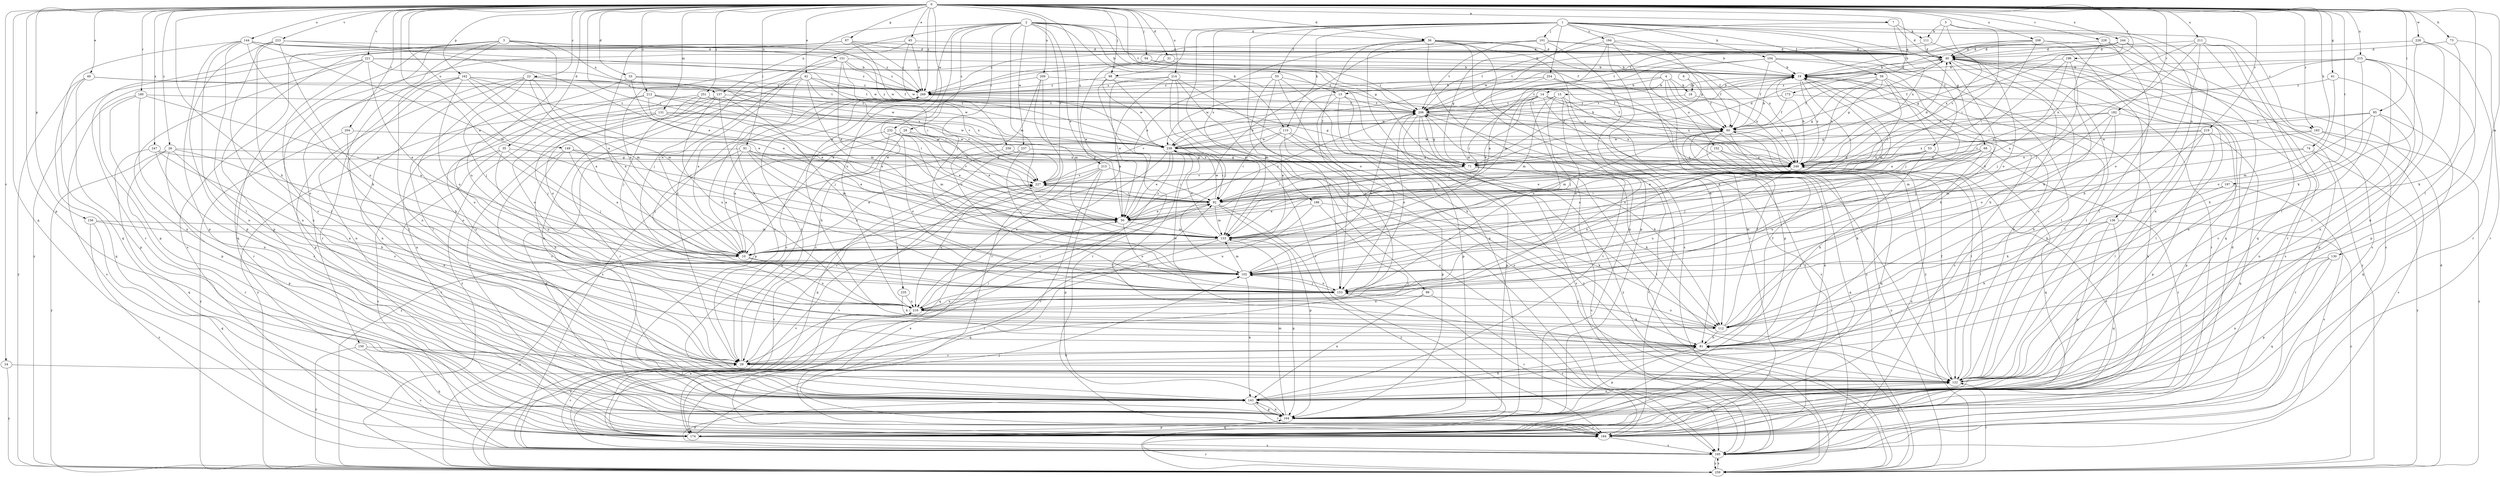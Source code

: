 strict digraph  {
0;
1;
2;
3;
4;
5;
6;
7;
10;
13;
14;
15;
18;
19;
22;
24;
26;
28;
29;
31;
33;
35;
36;
40;
42;
45;
49;
50;
53;
55;
59;
60;
61;
67;
68;
71;
73;
74;
81;
85;
91;
92;
94;
98;
99;
101;
102;
104;
110;
111;
112;
122;
130;
131;
133;
136;
137;
143;
144;
149;
150;
151;
152;
153;
156;
162;
164;
173;
174;
180;
182;
183;
184;
188;
194;
195;
196;
197;
204;
206;
208;
209;
211;
212;
213;
214;
215;
216;
219;
221;
223;
226;
227;
228;
232;
235;
237;
238;
244;
247;
248;
251;
254;
256;
259;
269;
0 -> 7  [label=a];
0 -> 10  [label=a];
0 -> 22  [label=c];
0 -> 24  [label=c];
0 -> 26  [label=c];
0 -> 31  [label=d];
0 -> 33  [label=d];
0 -> 35  [label=d];
0 -> 36  [label=d];
0 -> 42  [label=e];
0 -> 45  [label=e];
0 -> 49  [label=e];
0 -> 61  [label=g];
0 -> 67  [label=g];
0 -> 73  [label=h];
0 -> 74  [label=h];
0 -> 81  [label=h];
0 -> 85  [label=i];
0 -> 91  [label=i];
0 -> 92  [label=i];
0 -> 94  [label=j];
0 -> 98  [label=j];
0 -> 122  [label=l];
0 -> 130  [label=m];
0 -> 131  [label=m];
0 -> 144  [label=o];
0 -> 149  [label=o];
0 -> 156  [label=p];
0 -> 162  [label=p];
0 -> 164  [label=p];
0 -> 173  [label=q];
0 -> 174  [label=q];
0 -> 180  [label=r];
0 -> 182  [label=r];
0 -> 183  [label=r];
0 -> 196  [label=t];
0 -> 197  [label=t];
0 -> 204  [label=t];
0 -> 206  [label=t];
0 -> 208  [label=u];
0 -> 209  [label=u];
0 -> 211  [label=u];
0 -> 212  [label=u];
0 -> 213  [label=u];
0 -> 214  [label=u];
0 -> 215  [label=u];
0 -> 219  [label=v];
0 -> 221  [label=v];
0 -> 223  [label=v];
0 -> 226  [label=v];
0 -> 228  [label=w];
0 -> 232  [label=w];
0 -> 244  [label=x];
0 -> 247  [label=x];
0 -> 251  [label=y];
0 -> 269  [label=z];
1 -> 53  [label=f];
1 -> 55  [label=f];
1 -> 59  [label=f];
1 -> 68  [label=g];
1 -> 71  [label=g];
1 -> 98  [label=j];
1 -> 99  [label=j];
1 -> 101  [label=j];
1 -> 104  [label=k];
1 -> 110  [label=k];
1 -> 136  [label=n];
1 -> 183  [label=r];
1 -> 188  [label=s];
1 -> 194  [label=s];
1 -> 195  [label=s];
1 -> 254  [label=y];
2 -> 13  [label=b];
2 -> 28  [label=c];
2 -> 29  [label=c];
2 -> 36  [label=d];
2 -> 50  [label=e];
2 -> 60  [label=f];
2 -> 71  [label=g];
2 -> 102  [label=j];
2 -> 110  [label=k];
2 -> 133  [label=m];
2 -> 137  [label=n];
2 -> 216  [label=u];
2 -> 227  [label=v];
2 -> 235  [label=w];
2 -> 237  [label=w];
3 -> 40  [label=d];
3 -> 137  [label=n];
3 -> 143  [label=n];
3 -> 150  [label=o];
3 -> 151  [label=o];
3 -> 174  [label=q];
3 -> 184  [label=r];
3 -> 195  [label=s];
3 -> 216  [label=u];
3 -> 256  [label=y];
4 -> 13  [label=b];
4 -> 14  [label=b];
4 -> 15  [label=b];
4 -> 18  [label=b];
4 -> 152  [label=o];
4 -> 248  [label=x];
4 -> 259  [label=y];
5 -> 92  [label=i];
5 -> 111  [label=k];
5 -> 143  [label=n];
5 -> 206  [label=t];
5 -> 227  [label=v];
6 -> 18  [label=b];
6 -> 60  [label=f];
7 -> 40  [label=d];
7 -> 111  [label=k];
7 -> 238  [label=w];
7 -> 248  [label=x];
10 -> 102  [label=j];
10 -> 216  [label=u];
10 -> 259  [label=y];
13 -> 10  [label=a];
13 -> 153  [label=o];
13 -> 164  [label=p];
13 -> 206  [label=t];
13 -> 259  [label=y];
14 -> 50  [label=e];
14 -> 60  [label=f];
14 -> 92  [label=i];
14 -> 153  [label=o];
14 -> 195  [label=s];
14 -> 206  [label=t];
14 -> 238  [label=w];
14 -> 248  [label=x];
15 -> 102  [label=j];
15 -> 133  [label=m];
15 -> 153  [label=o];
15 -> 184  [label=r];
15 -> 206  [label=t];
15 -> 216  [label=u];
18 -> 206  [label=t];
18 -> 248  [label=x];
19 -> 40  [label=d];
19 -> 92  [label=i];
19 -> 133  [label=m];
19 -> 195  [label=s];
19 -> 206  [label=t];
19 -> 248  [label=x];
19 -> 269  [label=z];
22 -> 10  [label=a];
22 -> 81  [label=h];
22 -> 102  [label=j];
22 -> 133  [label=m];
22 -> 143  [label=n];
22 -> 164  [label=p];
22 -> 238  [label=w];
22 -> 269  [label=z];
24 -> 122  [label=l];
24 -> 259  [label=y];
26 -> 29  [label=c];
26 -> 71  [label=g];
26 -> 153  [label=o];
26 -> 164  [label=p];
26 -> 184  [label=r];
26 -> 259  [label=y];
28 -> 10  [label=a];
28 -> 29  [label=c];
28 -> 50  [label=e];
28 -> 238  [label=w];
29 -> 81  [label=h];
29 -> 92  [label=i];
29 -> 122  [label=l];
29 -> 269  [label=z];
31 -> 10  [label=a];
31 -> 19  [label=b];
31 -> 50  [label=e];
31 -> 60  [label=f];
33 -> 50  [label=e];
33 -> 122  [label=l];
33 -> 206  [label=t];
33 -> 269  [label=z];
35 -> 71  [label=g];
35 -> 102  [label=j];
35 -> 184  [label=r];
35 -> 195  [label=s];
35 -> 216  [label=u];
36 -> 40  [label=d];
36 -> 50  [label=e];
36 -> 81  [label=h];
36 -> 153  [label=o];
36 -> 164  [label=p];
36 -> 174  [label=q];
36 -> 184  [label=r];
36 -> 195  [label=s];
36 -> 248  [label=x];
40 -> 19  [label=b];
40 -> 29  [label=c];
40 -> 71  [label=g];
40 -> 81  [label=h];
40 -> 122  [label=l];
40 -> 184  [label=r];
40 -> 195  [label=s];
40 -> 259  [label=y];
42 -> 10  [label=a];
42 -> 92  [label=i];
42 -> 133  [label=m];
42 -> 143  [label=n];
42 -> 184  [label=r];
42 -> 227  [label=v];
42 -> 269  [label=z];
45 -> 40  [label=d];
45 -> 143  [label=n];
45 -> 238  [label=w];
45 -> 259  [label=y];
45 -> 269  [label=z];
49 -> 164  [label=p];
49 -> 174  [label=q];
49 -> 206  [label=t];
49 -> 259  [label=y];
49 -> 269  [label=z];
50 -> 133  [label=m];
50 -> 153  [label=o];
50 -> 206  [label=t];
53 -> 50  [label=e];
53 -> 71  [label=g];
53 -> 81  [label=h];
53 -> 174  [label=q];
53 -> 248  [label=x];
55 -> 122  [label=l];
55 -> 133  [label=m];
55 -> 153  [label=o];
55 -> 195  [label=s];
55 -> 216  [label=u];
55 -> 269  [label=z];
59 -> 10  [label=a];
59 -> 60  [label=f];
59 -> 71  [label=g];
59 -> 92  [label=i];
59 -> 122  [label=l];
59 -> 248  [label=x];
59 -> 269  [label=z];
60 -> 19  [label=b];
60 -> 122  [label=l];
60 -> 133  [label=m];
60 -> 143  [label=n];
60 -> 174  [label=q];
60 -> 238  [label=w];
61 -> 153  [label=o];
61 -> 164  [label=p];
61 -> 269  [label=z];
67 -> 10  [label=a];
67 -> 19  [label=b];
67 -> 40  [label=d];
67 -> 164  [label=p];
67 -> 184  [label=r];
67 -> 238  [label=w];
67 -> 269  [label=z];
68 -> 10  [label=a];
68 -> 102  [label=j];
68 -> 112  [label=k];
68 -> 184  [label=r];
68 -> 216  [label=u];
68 -> 248  [label=x];
71 -> 92  [label=i];
71 -> 112  [label=k];
71 -> 122  [label=l];
71 -> 195  [label=s];
71 -> 227  [label=v];
73 -> 40  [label=d];
73 -> 112  [label=k];
73 -> 184  [label=r];
74 -> 133  [label=m];
74 -> 184  [label=r];
74 -> 248  [label=x];
74 -> 259  [label=y];
81 -> 29  [label=c];
81 -> 60  [label=f];
81 -> 164  [label=p];
85 -> 29  [label=c];
85 -> 60  [label=f];
85 -> 133  [label=m];
85 -> 143  [label=n];
85 -> 174  [label=q];
85 -> 227  [label=v];
91 -> 10  [label=a];
91 -> 50  [label=e];
91 -> 71  [label=g];
91 -> 102  [label=j];
91 -> 133  [label=m];
91 -> 153  [label=o];
91 -> 164  [label=p];
92 -> 50  [label=e];
92 -> 133  [label=m];
92 -> 164  [label=p];
92 -> 227  [label=v];
92 -> 238  [label=w];
92 -> 259  [label=y];
94 -> 10  [label=a];
94 -> 19  [label=b];
94 -> 206  [label=t];
98 -> 60  [label=f];
98 -> 102  [label=j];
98 -> 184  [label=r];
98 -> 238  [label=w];
98 -> 269  [label=z];
99 -> 143  [label=n];
99 -> 195  [label=s];
99 -> 216  [label=u];
101 -> 40  [label=d];
101 -> 50  [label=e];
101 -> 60  [label=f];
101 -> 71  [label=g];
101 -> 164  [label=p];
101 -> 206  [label=t];
101 -> 269  [label=z];
102 -> 19  [label=b];
102 -> 40  [label=d];
102 -> 133  [label=m];
102 -> 143  [label=n];
102 -> 153  [label=o];
102 -> 206  [label=t];
104 -> 19  [label=b];
104 -> 60  [label=f];
104 -> 102  [label=j];
104 -> 122  [label=l];
104 -> 133  [label=m];
104 -> 164  [label=p];
110 -> 92  [label=i];
110 -> 112  [label=k];
110 -> 164  [label=p];
110 -> 238  [label=w];
110 -> 259  [label=y];
111 -> 40  [label=d];
111 -> 153  [label=o];
111 -> 206  [label=t];
112 -> 19  [label=b];
112 -> 60  [label=f];
112 -> 81  [label=h];
112 -> 153  [label=o];
112 -> 238  [label=w];
122 -> 19  [label=b];
122 -> 60  [label=f];
122 -> 143  [label=n];
130 -> 102  [label=j];
130 -> 143  [label=n];
130 -> 164  [label=p];
130 -> 174  [label=q];
131 -> 50  [label=e];
131 -> 60  [label=f];
131 -> 102  [label=j];
131 -> 153  [label=o];
131 -> 238  [label=w];
131 -> 259  [label=y];
133 -> 10  [label=a];
133 -> 164  [label=p];
133 -> 174  [label=q];
133 -> 238  [label=w];
136 -> 81  [label=h];
136 -> 133  [label=m];
136 -> 164  [label=p];
136 -> 174  [label=q];
136 -> 259  [label=y];
137 -> 102  [label=j];
137 -> 153  [label=o];
137 -> 184  [label=r];
137 -> 206  [label=t];
137 -> 216  [label=u];
137 -> 259  [label=y];
143 -> 81  [label=h];
143 -> 164  [label=p];
143 -> 184  [label=r];
143 -> 206  [label=t];
144 -> 40  [label=d];
144 -> 112  [label=k];
144 -> 122  [label=l];
144 -> 133  [label=m];
144 -> 143  [label=n];
144 -> 164  [label=p];
144 -> 174  [label=q];
144 -> 238  [label=w];
144 -> 269  [label=z];
149 -> 10  [label=a];
149 -> 29  [label=c];
149 -> 81  [label=h];
149 -> 92  [label=i];
149 -> 227  [label=v];
149 -> 248  [label=x];
150 -> 29  [label=c];
150 -> 174  [label=q];
150 -> 195  [label=s];
150 -> 259  [label=y];
151 -> 10  [label=a];
151 -> 19  [label=b];
151 -> 50  [label=e];
151 -> 60  [label=f];
151 -> 92  [label=i];
151 -> 102  [label=j];
151 -> 269  [label=z];
152 -> 50  [label=e];
152 -> 174  [label=q];
152 -> 248  [label=x];
152 -> 259  [label=y];
153 -> 102  [label=j];
153 -> 184  [label=r];
153 -> 216  [label=u];
153 -> 248  [label=x];
156 -> 10  [label=a];
156 -> 133  [label=m];
156 -> 174  [label=q];
156 -> 195  [label=s];
162 -> 10  [label=a];
162 -> 50  [label=e];
162 -> 122  [label=l];
162 -> 133  [label=m];
162 -> 143  [label=n];
162 -> 153  [label=o];
162 -> 184  [label=r];
162 -> 238  [label=w];
162 -> 269  [label=z];
164 -> 133  [label=m];
164 -> 143  [label=n];
164 -> 174  [label=q];
164 -> 184  [label=r];
173 -> 60  [label=f];
173 -> 122  [label=l];
173 -> 206  [label=t];
174 -> 29  [label=c];
174 -> 50  [label=e];
174 -> 102  [label=j];
174 -> 122  [label=l];
174 -> 164  [label=p];
174 -> 195  [label=s];
174 -> 216  [label=u];
174 -> 248  [label=x];
180 -> 10  [label=a];
180 -> 143  [label=n];
180 -> 164  [label=p];
180 -> 195  [label=s];
180 -> 206  [label=t];
182 -> 60  [label=f];
182 -> 71  [label=g];
182 -> 81  [label=h];
182 -> 102  [label=j];
182 -> 153  [label=o];
182 -> 164  [label=p];
183 -> 133  [label=m];
183 -> 195  [label=s];
183 -> 238  [label=w];
183 -> 259  [label=y];
184 -> 19  [label=b];
184 -> 40  [label=d];
184 -> 195  [label=s];
184 -> 227  [label=v];
188 -> 29  [label=c];
188 -> 50  [label=e];
188 -> 112  [label=k];
188 -> 216  [label=u];
194 -> 10  [label=a];
194 -> 19  [label=b];
194 -> 40  [label=d];
194 -> 112  [label=k];
194 -> 184  [label=r];
194 -> 206  [label=t];
195 -> 92  [label=i];
195 -> 143  [label=n];
195 -> 227  [label=v];
195 -> 259  [label=y];
196 -> 19  [label=b];
196 -> 50  [label=e];
196 -> 92  [label=i];
196 -> 102  [label=j];
196 -> 143  [label=n];
197 -> 92  [label=i];
197 -> 112  [label=k];
197 -> 195  [label=s];
204 -> 143  [label=n];
204 -> 238  [label=w];
204 -> 259  [label=y];
206 -> 60  [label=f];
206 -> 71  [label=g];
206 -> 153  [label=o];
206 -> 164  [label=p];
206 -> 195  [label=s];
206 -> 227  [label=v];
206 -> 248  [label=x];
206 -> 259  [label=y];
208 -> 19  [label=b];
208 -> 40  [label=d];
208 -> 92  [label=i];
208 -> 122  [label=l];
208 -> 195  [label=s];
208 -> 206  [label=t];
209 -> 133  [label=m];
209 -> 153  [label=o];
209 -> 184  [label=r];
209 -> 248  [label=x];
209 -> 269  [label=z];
211 -> 10  [label=a];
211 -> 40  [label=d];
211 -> 81  [label=h];
211 -> 102  [label=j];
211 -> 174  [label=q];
211 -> 184  [label=r];
211 -> 195  [label=s];
212 -> 50  [label=e];
212 -> 92  [label=i];
212 -> 143  [label=n];
212 -> 206  [label=t];
212 -> 216  [label=u];
212 -> 227  [label=v];
213 -> 29  [label=c];
213 -> 92  [label=i];
213 -> 164  [label=p];
213 -> 174  [label=q];
213 -> 184  [label=r];
213 -> 227  [label=v];
214 -> 10  [label=a];
214 -> 50  [label=e];
214 -> 81  [label=h];
214 -> 133  [label=m];
214 -> 184  [label=r];
214 -> 195  [label=s];
214 -> 269  [label=z];
215 -> 19  [label=b];
215 -> 60  [label=f];
215 -> 81  [label=h];
215 -> 122  [label=l];
215 -> 143  [label=n];
215 -> 164  [label=p];
215 -> 248  [label=x];
216 -> 92  [label=i];
216 -> 112  [label=k];
219 -> 81  [label=h];
219 -> 122  [label=l];
219 -> 164  [label=p];
219 -> 174  [label=q];
219 -> 238  [label=w];
219 -> 248  [label=x];
221 -> 10  [label=a];
221 -> 19  [label=b];
221 -> 29  [label=c];
221 -> 143  [label=n];
221 -> 164  [label=p];
221 -> 227  [label=v];
221 -> 269  [label=z];
223 -> 40  [label=d];
223 -> 50  [label=e];
223 -> 122  [label=l];
223 -> 143  [label=n];
223 -> 164  [label=p];
223 -> 216  [label=u];
226 -> 19  [label=b];
226 -> 40  [label=d];
226 -> 112  [label=k];
226 -> 122  [label=l];
226 -> 174  [label=q];
227 -> 92  [label=i];
227 -> 216  [label=u];
228 -> 40  [label=d];
228 -> 112  [label=k];
228 -> 143  [label=n];
228 -> 184  [label=r];
232 -> 29  [label=c];
232 -> 50  [label=e];
232 -> 133  [label=m];
232 -> 143  [label=n];
232 -> 153  [label=o];
232 -> 227  [label=v];
232 -> 238  [label=w];
235 -> 112  [label=k];
235 -> 216  [label=u];
237 -> 10  [label=a];
237 -> 71  [label=g];
237 -> 102  [label=j];
237 -> 174  [label=q];
237 -> 248  [label=x];
238 -> 19  [label=b];
238 -> 40  [label=d];
238 -> 50  [label=e];
238 -> 92  [label=i];
238 -> 122  [label=l];
238 -> 195  [label=s];
238 -> 216  [label=u];
238 -> 248  [label=x];
244 -> 40  [label=d];
244 -> 71  [label=g];
244 -> 122  [label=l];
244 -> 153  [label=o];
244 -> 248  [label=x];
244 -> 269  [label=z];
247 -> 29  [label=c];
247 -> 81  [label=h];
247 -> 174  [label=q];
247 -> 248  [label=x];
248 -> 19  [label=b];
248 -> 40  [label=d];
248 -> 92  [label=i];
248 -> 122  [label=l];
248 -> 184  [label=r];
248 -> 216  [label=u];
248 -> 227  [label=v];
251 -> 29  [label=c];
251 -> 102  [label=j];
251 -> 153  [label=o];
251 -> 206  [label=t];
251 -> 248  [label=x];
254 -> 122  [label=l];
254 -> 133  [label=m];
254 -> 238  [label=w];
254 -> 259  [label=y];
254 -> 269  [label=z];
256 -> 71  [label=g];
256 -> 248  [label=x];
256 -> 259  [label=y];
259 -> 40  [label=d];
259 -> 81  [label=h];
259 -> 122  [label=l];
259 -> 184  [label=r];
259 -> 195  [label=s];
259 -> 206  [label=t];
259 -> 216  [label=u];
259 -> 227  [label=v];
269 -> 19  [label=b];
269 -> 29  [label=c];
269 -> 71  [label=g];
269 -> 81  [label=h];
269 -> 164  [label=p];
269 -> 195  [label=s];
269 -> 206  [label=t];
}
